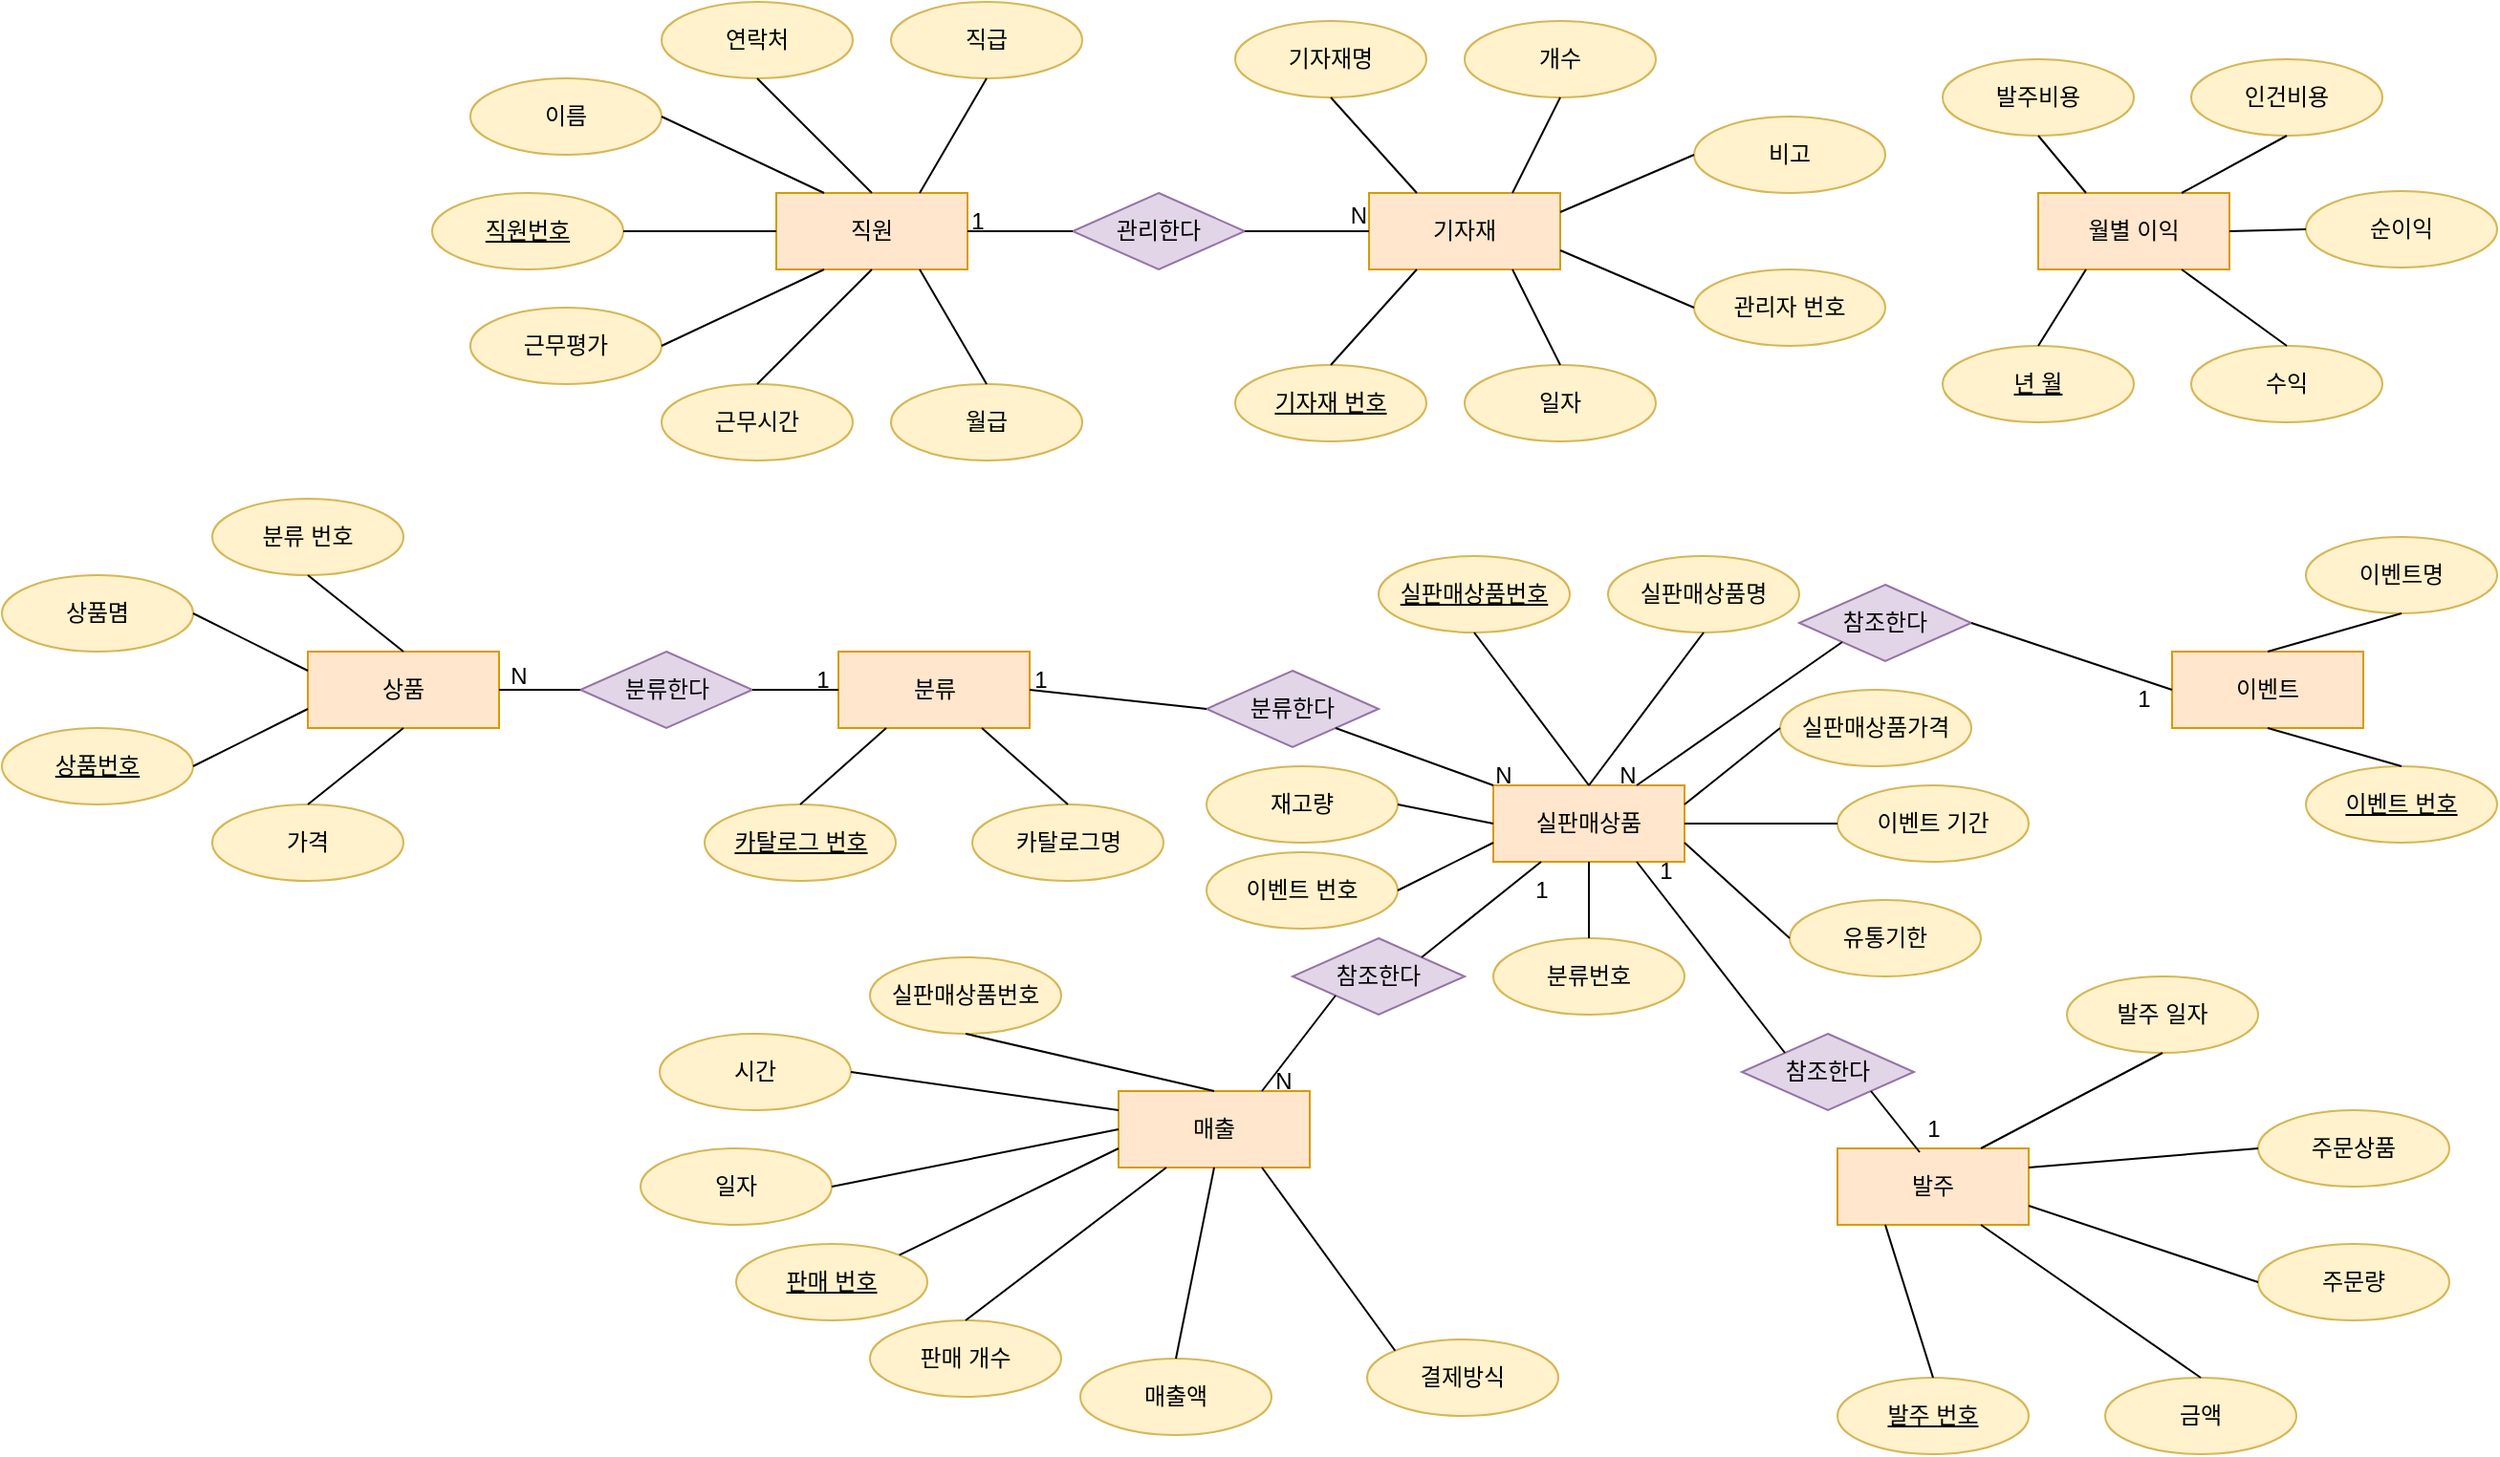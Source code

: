 <mxfile version="26.2.9">
  <diagram name="페이지-1" id="-Xy2BdAUqIZddtI0SzNl">
    <mxGraphModel dx="1428" dy="777" grid="1" gridSize="10" guides="1" tooltips="1" connect="1" arrows="1" fold="1" page="1" pageScale="1" pageWidth="827" pageHeight="1169" math="0" shadow="0">
      <root>
        <mxCell id="0" />
        <mxCell id="1" parent="0" />
        <mxCell id="2z-QHQyK7kjpqWGuO4v4-1" value="분류" style="whiteSpace=wrap;html=1;align=center;fillColor=#ffe6cc;strokeColor=#d79b00;" vertex="1" parent="1">
          <mxGeometry x="1037.5" y="630" width="100" height="40" as="geometry" />
        </mxCell>
        <mxCell id="2z-QHQyK7kjpqWGuO4v4-2" value="발주" style="whiteSpace=wrap;html=1;align=center;fillColor=#ffe6cc;strokeColor=#d79b00;" vertex="1" parent="1">
          <mxGeometry x="1560" y="890" width="100" height="40" as="geometry" />
        </mxCell>
        <mxCell id="2z-QHQyK7kjpqWGuO4v4-3" value="직원" style="whiteSpace=wrap;html=1;align=center;fillColor=#ffe6cc;strokeColor=#d79b00;" vertex="1" parent="1">
          <mxGeometry x="1005" y="390" width="100" height="40" as="geometry" />
        </mxCell>
        <mxCell id="2z-QHQyK7kjpqWGuO4v4-4" value="상품" style="whiteSpace=wrap;html=1;align=center;fillColor=#ffe6cc;strokeColor=#d79b00;" vertex="1" parent="1">
          <mxGeometry x="760" y="630" width="100" height="40" as="geometry" />
        </mxCell>
        <mxCell id="2z-QHQyK7kjpqWGuO4v4-5" value="월별 이익" style="whiteSpace=wrap;html=1;align=center;fillColor=#ffe6cc;strokeColor=#d79b00;" vertex="1" parent="1">
          <mxGeometry x="1665" y="390" width="100" height="40" as="geometry" />
        </mxCell>
        <mxCell id="2z-QHQyK7kjpqWGuO4v4-6" value="기자재" style="whiteSpace=wrap;html=1;align=center;fillColor=#ffe6cc;strokeColor=#d79b00;" vertex="1" parent="1">
          <mxGeometry x="1315" y="390" width="100" height="40" as="geometry" />
        </mxCell>
        <mxCell id="2z-QHQyK7kjpqWGuO4v4-7" value="이벤트" style="whiteSpace=wrap;html=1;align=center;fillColor=#ffe6cc;strokeColor=#d79b00;" vertex="1" parent="1">
          <mxGeometry x="1735" y="630" width="100" height="40" as="geometry" />
        </mxCell>
        <mxCell id="2z-QHQyK7kjpqWGuO4v4-8" style="edgeStyle=orthogonalEdgeStyle;rounded=0;orthogonalLoop=1;jettySize=auto;html=1;exitX=0.5;exitY=1;exitDx=0;exitDy=0;" edge="1" parent="1" source="2z-QHQyK7kjpqWGuO4v4-6" target="2z-QHQyK7kjpqWGuO4v4-6">
          <mxGeometry relative="1" as="geometry" />
        </mxCell>
        <mxCell id="2z-QHQyK7kjpqWGuO4v4-9" value="실판매상품" style="whiteSpace=wrap;html=1;align=center;fillColor=#ffe6cc;strokeColor=#d79b00;" vertex="1" parent="1">
          <mxGeometry x="1380" y="700" width="100" height="40" as="geometry" />
        </mxCell>
        <mxCell id="2z-QHQyK7kjpqWGuO4v4-10" value="매출" style="whiteSpace=wrap;html=1;align=center;fillColor=#ffe6cc;strokeColor=#d79b00;" vertex="1" parent="1">
          <mxGeometry x="1184" y="860" width="100" height="40" as="geometry" />
        </mxCell>
        <mxCell id="2z-QHQyK7kjpqWGuO4v4-11" value="직급" style="ellipse;whiteSpace=wrap;html=1;align=center;fillColor=#fff2cc;strokeColor=#d6b656;" vertex="1" parent="1">
          <mxGeometry x="1065" y="290" width="100" height="40" as="geometry" />
        </mxCell>
        <mxCell id="2z-QHQyK7kjpqWGuO4v4-12" value="근무평가" style="ellipse;whiteSpace=wrap;html=1;align=center;fillColor=#fff2cc;strokeColor=#d6b656;" vertex="1" parent="1">
          <mxGeometry x="845" y="450" width="100" height="40" as="geometry" />
        </mxCell>
        <mxCell id="2z-QHQyK7kjpqWGuO4v4-13" value="연락처" style="ellipse;whiteSpace=wrap;html=1;align=center;fillColor=#fff2cc;strokeColor=#d6b656;" vertex="1" parent="1">
          <mxGeometry x="945" y="290" width="100" height="40" as="geometry" />
        </mxCell>
        <mxCell id="2z-QHQyK7kjpqWGuO4v4-14" value="이름" style="ellipse;whiteSpace=wrap;html=1;align=center;fillColor=#fff2cc;strokeColor=#d6b656;" vertex="1" parent="1">
          <mxGeometry x="845" y="330" width="100" height="40" as="geometry" />
        </mxCell>
        <mxCell id="2z-QHQyK7kjpqWGuO4v4-15" value="월급" style="ellipse;whiteSpace=wrap;html=1;align=center;fillColor=#fff2cc;strokeColor=#d6b656;" vertex="1" parent="1">
          <mxGeometry x="1065" y="490" width="100" height="40" as="geometry" />
        </mxCell>
        <mxCell id="2z-QHQyK7kjpqWGuO4v4-16" value="근무시간" style="ellipse;whiteSpace=wrap;html=1;align=center;fillColor=#fff2cc;strokeColor=#d6b656;" vertex="1" parent="1">
          <mxGeometry x="945" y="490" width="100" height="40" as="geometry" />
        </mxCell>
        <mxCell id="2z-QHQyK7kjpqWGuO4v4-17" value="직원번호" style="ellipse;whiteSpace=wrap;html=1;align=center;fontStyle=4;fillColor=#fff2cc;strokeColor=#d6b656;" vertex="1" parent="1">
          <mxGeometry x="825" y="390" width="100" height="40" as="geometry" />
        </mxCell>
        <mxCell id="2z-QHQyK7kjpqWGuO4v4-18" value="" style="endArrow=none;html=1;rounded=0;exitX=0.5;exitY=1;exitDx=0;exitDy=0;entryX=0.5;entryY=0;entryDx=0;entryDy=0;" edge="1" parent="1" source="2z-QHQyK7kjpqWGuO4v4-13" target="2z-QHQyK7kjpqWGuO4v4-3">
          <mxGeometry relative="1" as="geometry">
            <mxPoint x="1405" y="540" as="sourcePoint" />
            <mxPoint x="1565" y="540" as="targetPoint" />
          </mxGeometry>
        </mxCell>
        <mxCell id="2z-QHQyK7kjpqWGuO4v4-19" value="" style="endArrow=none;html=1;rounded=0;exitX=0.5;exitY=1;exitDx=0;exitDy=0;entryX=0.75;entryY=0;entryDx=0;entryDy=0;" edge="1" parent="1" source="2z-QHQyK7kjpqWGuO4v4-11" target="2z-QHQyK7kjpqWGuO4v4-3">
          <mxGeometry relative="1" as="geometry">
            <mxPoint x="1005" y="340" as="sourcePoint" />
            <mxPoint x="1040" y="400" as="targetPoint" />
          </mxGeometry>
        </mxCell>
        <mxCell id="2z-QHQyK7kjpqWGuO4v4-20" value="" style="endArrow=none;html=1;rounded=0;exitX=1;exitY=0.5;exitDx=0;exitDy=0;entryX=0.25;entryY=0;entryDx=0;entryDy=0;" edge="1" parent="1" source="2z-QHQyK7kjpqWGuO4v4-14" target="2z-QHQyK7kjpqWGuO4v4-3">
          <mxGeometry relative="1" as="geometry">
            <mxPoint x="1015" y="350" as="sourcePoint" />
            <mxPoint x="1050" y="410" as="targetPoint" />
          </mxGeometry>
        </mxCell>
        <mxCell id="2z-QHQyK7kjpqWGuO4v4-21" value="" style="endArrow=none;html=1;rounded=0;exitX=1;exitY=0.5;exitDx=0;exitDy=0;entryX=0;entryY=0.5;entryDx=0;entryDy=0;" edge="1" parent="1" source="2z-QHQyK7kjpqWGuO4v4-17" target="2z-QHQyK7kjpqWGuO4v4-3">
          <mxGeometry relative="1" as="geometry">
            <mxPoint x="1025" y="360" as="sourcePoint" />
            <mxPoint x="1060" y="420" as="targetPoint" />
          </mxGeometry>
        </mxCell>
        <mxCell id="2z-QHQyK7kjpqWGuO4v4-22" value="" style="endArrow=none;html=1;rounded=0;exitX=1;exitY=0.5;exitDx=0;exitDy=0;entryX=0.25;entryY=1;entryDx=0;entryDy=0;" edge="1" parent="1" source="2z-QHQyK7kjpqWGuO4v4-12" target="2z-QHQyK7kjpqWGuO4v4-3">
          <mxGeometry relative="1" as="geometry">
            <mxPoint x="1035" y="370" as="sourcePoint" />
            <mxPoint x="1070" y="430" as="targetPoint" />
          </mxGeometry>
        </mxCell>
        <mxCell id="2z-QHQyK7kjpqWGuO4v4-23" value="" style="endArrow=none;html=1;rounded=0;exitX=0.5;exitY=1;exitDx=0;exitDy=0;entryX=0.5;entryY=0;entryDx=0;entryDy=0;" edge="1" parent="1" source="2z-QHQyK7kjpqWGuO4v4-3" target="2z-QHQyK7kjpqWGuO4v4-16">
          <mxGeometry relative="1" as="geometry">
            <mxPoint x="1045" y="380" as="sourcePoint" />
            <mxPoint x="1080" y="440" as="targetPoint" />
          </mxGeometry>
        </mxCell>
        <mxCell id="2z-QHQyK7kjpqWGuO4v4-24" value="" style="endArrow=none;html=1;rounded=0;exitX=0.5;exitY=0;exitDx=0;exitDy=0;entryX=0.75;entryY=1;entryDx=0;entryDy=0;" edge="1" parent="1" source="2z-QHQyK7kjpqWGuO4v4-15" target="2z-QHQyK7kjpqWGuO4v4-3">
          <mxGeometry relative="1" as="geometry">
            <mxPoint x="1055" y="390" as="sourcePoint" />
            <mxPoint x="1090" y="450" as="targetPoint" />
          </mxGeometry>
        </mxCell>
        <mxCell id="2z-QHQyK7kjpqWGuO4v4-25" value="비고" style="ellipse;whiteSpace=wrap;html=1;align=center;fillColor=#fff2cc;strokeColor=#d6b656;" vertex="1" parent="1">
          <mxGeometry x="1485" y="350" width="100" height="40" as="geometry" />
        </mxCell>
        <mxCell id="2z-QHQyK7kjpqWGuO4v4-26" value="개수" style="ellipse;whiteSpace=wrap;html=1;align=center;fillColor=#fff2cc;strokeColor=#d6b656;" vertex="1" parent="1">
          <mxGeometry x="1365" y="300" width="100" height="40" as="geometry" />
        </mxCell>
        <mxCell id="2z-QHQyK7kjpqWGuO4v4-27" value="기자재명" style="ellipse;whiteSpace=wrap;html=1;align=center;fillColor=#fff2cc;strokeColor=#d6b656;" vertex="1" parent="1">
          <mxGeometry x="1245" y="300" width="100" height="40" as="geometry" />
        </mxCell>
        <mxCell id="2z-QHQyK7kjpqWGuO4v4-28" value="일자" style="ellipse;whiteSpace=wrap;html=1;align=center;fillColor=#fff2cc;strokeColor=#d6b656;" vertex="1" parent="1">
          <mxGeometry x="1365" y="480" width="100" height="40" as="geometry" />
        </mxCell>
        <mxCell id="2z-QHQyK7kjpqWGuO4v4-29" value="관리자 번호" style="ellipse;whiteSpace=wrap;html=1;align=center;fillColor=#fff2cc;strokeColor=#d6b656;" vertex="1" parent="1">
          <mxGeometry x="1485" y="430" width="100" height="40" as="geometry" />
        </mxCell>
        <mxCell id="2z-QHQyK7kjpqWGuO4v4-30" value="기자재 번호" style="ellipse;whiteSpace=wrap;html=1;align=center;fontStyle=4;fillColor=#fff2cc;strokeColor=#d6b656;" vertex="1" parent="1">
          <mxGeometry x="1245" y="480" width="100" height="40" as="geometry" />
        </mxCell>
        <mxCell id="2z-QHQyK7kjpqWGuO4v4-31" value="" style="endArrow=none;html=1;rounded=0;exitX=0.25;exitY=0;exitDx=0;exitDy=0;entryX=0.5;entryY=1;entryDx=0;entryDy=0;" edge="1" parent="1" source="2z-QHQyK7kjpqWGuO4v4-6" target="2z-QHQyK7kjpqWGuO4v4-27">
          <mxGeometry relative="1" as="geometry">
            <mxPoint x="1125" y="340" as="sourcePoint" />
            <mxPoint x="1090" y="400" as="targetPoint" />
          </mxGeometry>
        </mxCell>
        <mxCell id="2z-QHQyK7kjpqWGuO4v4-32" value="" style="endArrow=none;html=1;rounded=0;exitX=0.75;exitY=0;exitDx=0;exitDy=0;entryX=0.5;entryY=1;entryDx=0;entryDy=0;" edge="1" parent="1" source="2z-QHQyK7kjpqWGuO4v4-6" target="2z-QHQyK7kjpqWGuO4v4-26">
          <mxGeometry relative="1" as="geometry">
            <mxPoint x="1135" y="350" as="sourcePoint" />
            <mxPoint x="1100" y="410" as="targetPoint" />
          </mxGeometry>
        </mxCell>
        <mxCell id="2z-QHQyK7kjpqWGuO4v4-33" value="" style="endArrow=none;html=1;rounded=0;exitX=1;exitY=0.25;exitDx=0;exitDy=0;entryX=0;entryY=0.5;entryDx=0;entryDy=0;" edge="1" parent="1" source="2z-QHQyK7kjpqWGuO4v4-6" target="2z-QHQyK7kjpqWGuO4v4-25">
          <mxGeometry relative="1" as="geometry">
            <mxPoint x="1145" y="360" as="sourcePoint" />
            <mxPoint x="1110" y="420" as="targetPoint" />
          </mxGeometry>
        </mxCell>
        <mxCell id="2z-QHQyK7kjpqWGuO4v4-34" value="" style="endArrow=none;html=1;rounded=0;exitX=1;exitY=0.75;exitDx=0;exitDy=0;entryX=0;entryY=0.5;entryDx=0;entryDy=0;" edge="1" parent="1" source="2z-QHQyK7kjpqWGuO4v4-6" target="2z-QHQyK7kjpqWGuO4v4-29">
          <mxGeometry relative="1" as="geometry">
            <mxPoint x="1155" y="370" as="sourcePoint" />
            <mxPoint x="1120" y="430" as="targetPoint" />
          </mxGeometry>
        </mxCell>
        <mxCell id="2z-QHQyK7kjpqWGuO4v4-35" value="" style="endArrow=none;html=1;rounded=0;exitX=0.25;exitY=1;exitDx=0;exitDy=0;entryX=0.5;entryY=0;entryDx=0;entryDy=0;" edge="1" parent="1" source="2z-QHQyK7kjpqWGuO4v4-6" target="2z-QHQyK7kjpqWGuO4v4-30">
          <mxGeometry relative="1" as="geometry">
            <mxPoint x="1165" y="380" as="sourcePoint" />
            <mxPoint x="1130" y="440" as="targetPoint" />
          </mxGeometry>
        </mxCell>
        <mxCell id="2z-QHQyK7kjpqWGuO4v4-36" value="" style="endArrow=none;html=1;rounded=0;exitX=0.5;exitY=0;exitDx=0;exitDy=0;entryX=0.75;entryY=1;entryDx=0;entryDy=0;" edge="1" parent="1" source="2z-QHQyK7kjpqWGuO4v4-28" target="2z-QHQyK7kjpqWGuO4v4-6">
          <mxGeometry relative="1" as="geometry">
            <mxPoint x="1175" y="390" as="sourcePoint" />
            <mxPoint x="1140" y="450" as="targetPoint" />
          </mxGeometry>
        </mxCell>
        <mxCell id="2z-QHQyK7kjpqWGuO4v4-37" value="년 월" style="ellipse;whiteSpace=wrap;html=1;align=center;fontStyle=4;fillColor=#fff2cc;strokeColor=#d6b656;" vertex="1" parent="1">
          <mxGeometry x="1615" y="470" width="100" height="40" as="geometry" />
        </mxCell>
        <mxCell id="2z-QHQyK7kjpqWGuO4v4-38" value="수익" style="ellipse;whiteSpace=wrap;html=1;align=center;fillColor=#fff2cc;strokeColor=#d6b656;" vertex="1" parent="1">
          <mxGeometry x="1745" y="470" width="100" height="40" as="geometry" />
        </mxCell>
        <mxCell id="2z-QHQyK7kjpqWGuO4v4-39" value="순이익" style="ellipse;whiteSpace=wrap;html=1;align=center;fillColor=#fff2cc;strokeColor=#d6b656;" vertex="1" parent="1">
          <mxGeometry x="1805" y="389" width="100" height="40" as="geometry" />
        </mxCell>
        <mxCell id="2z-QHQyK7kjpqWGuO4v4-40" value="인건비용" style="ellipse;whiteSpace=wrap;html=1;align=center;fillColor=#fff2cc;strokeColor=#d6b656;" vertex="1" parent="1">
          <mxGeometry x="1745" y="320" width="100" height="40" as="geometry" />
        </mxCell>
        <mxCell id="2z-QHQyK7kjpqWGuO4v4-41" value="발주비용" style="ellipse;whiteSpace=wrap;html=1;align=center;fillColor=#fff2cc;strokeColor=#d6b656;" vertex="1" parent="1">
          <mxGeometry x="1615" y="320" width="100" height="40" as="geometry" />
        </mxCell>
        <mxCell id="2z-QHQyK7kjpqWGuO4v4-42" value="" style="endArrow=none;html=1;rounded=0;exitX=0.75;exitY=0;exitDx=0;exitDy=0;entryX=0.5;entryY=1;entryDx=0;entryDy=0;" edge="1" parent="1" source="2z-QHQyK7kjpqWGuO4v4-5" target="2z-QHQyK7kjpqWGuO4v4-40">
          <mxGeometry relative="1" as="geometry">
            <mxPoint x="1425" y="410" as="sourcePoint" />
            <mxPoint x="1495" y="380" as="targetPoint" />
          </mxGeometry>
        </mxCell>
        <mxCell id="2z-QHQyK7kjpqWGuO4v4-43" value="" style="endArrow=none;html=1;rounded=0;exitX=0.25;exitY=0;exitDx=0;exitDy=0;entryX=0.5;entryY=1;entryDx=0;entryDy=0;" edge="1" parent="1" source="2z-QHQyK7kjpqWGuO4v4-5" target="2z-QHQyK7kjpqWGuO4v4-41">
          <mxGeometry relative="1" as="geometry">
            <mxPoint x="1435" y="420" as="sourcePoint" />
            <mxPoint x="1505" y="390" as="targetPoint" />
          </mxGeometry>
        </mxCell>
        <mxCell id="2z-QHQyK7kjpqWGuO4v4-44" value="" style="endArrow=none;html=1;rounded=0;exitX=0;exitY=0.5;exitDx=0;exitDy=0;entryX=1;entryY=0.5;entryDx=0;entryDy=0;" edge="1" parent="1" source="2z-QHQyK7kjpqWGuO4v4-39" target="2z-QHQyK7kjpqWGuO4v4-5">
          <mxGeometry relative="1" as="geometry">
            <mxPoint x="1445" y="430" as="sourcePoint" />
            <mxPoint x="1515" y="400" as="targetPoint" />
          </mxGeometry>
        </mxCell>
        <mxCell id="2z-QHQyK7kjpqWGuO4v4-45" value="" style="endArrow=none;html=1;rounded=0;exitX=0.5;exitY=0;exitDx=0;exitDy=0;entryX=0.75;entryY=1;entryDx=0;entryDy=0;" edge="1" parent="1" source="2z-QHQyK7kjpqWGuO4v4-38" target="2z-QHQyK7kjpqWGuO4v4-5">
          <mxGeometry relative="1" as="geometry">
            <mxPoint x="1455" y="440" as="sourcePoint" />
            <mxPoint x="1525" y="410" as="targetPoint" />
          </mxGeometry>
        </mxCell>
        <mxCell id="2z-QHQyK7kjpqWGuO4v4-46" value="" style="endArrow=none;html=1;rounded=0;exitX=0.5;exitY=0;exitDx=0;exitDy=0;entryX=0.25;entryY=1;entryDx=0;entryDy=0;" edge="1" parent="1" source="2z-QHQyK7kjpqWGuO4v4-37" target="2z-QHQyK7kjpqWGuO4v4-5">
          <mxGeometry relative="1" as="geometry">
            <mxPoint x="1465" y="450" as="sourcePoint" />
            <mxPoint x="1535" y="420" as="targetPoint" />
          </mxGeometry>
        </mxCell>
        <mxCell id="2z-QHQyK7kjpqWGuO4v4-47" value="이벤트 번호" style="ellipse;whiteSpace=wrap;html=1;align=center;fontStyle=4;fillColor=#fff2cc;strokeColor=#d6b656;" vertex="1" parent="1">
          <mxGeometry x="1805" y="690" width="100" height="40" as="geometry" />
        </mxCell>
        <mxCell id="2z-QHQyK7kjpqWGuO4v4-48" value="발주 번호" style="ellipse;whiteSpace=wrap;html=1;align=center;fontStyle=4;fillColor=#fff2cc;strokeColor=#d6b656;" vertex="1" parent="1">
          <mxGeometry x="1560" y="1010" width="100" height="40" as="geometry" />
        </mxCell>
        <mxCell id="2z-QHQyK7kjpqWGuO4v4-49" value="실판매상품번호" style="ellipse;whiteSpace=wrap;html=1;align=center;fontStyle=4;fillColor=#fff2cc;strokeColor=#d6b656;" vertex="1" parent="1">
          <mxGeometry x="1320" y="580" width="100" height="40" as="geometry" />
        </mxCell>
        <mxCell id="2z-QHQyK7kjpqWGuO4v4-50" value="판매 번호" style="ellipse;whiteSpace=wrap;html=1;align=center;fontStyle=4;fillColor=#fff2cc;strokeColor=#d6b656;" vertex="1" parent="1">
          <mxGeometry x="984" y="940" width="100" height="40" as="geometry" />
        </mxCell>
        <mxCell id="2z-QHQyK7kjpqWGuO4v4-51" value="카탈로그 번호" style="ellipse;whiteSpace=wrap;html=1;align=center;fontStyle=4;fillColor=#fff2cc;strokeColor=#d6b656;" vertex="1" parent="1">
          <mxGeometry x="967.5" y="710" width="100" height="40" as="geometry" />
        </mxCell>
        <mxCell id="2z-QHQyK7kjpqWGuO4v4-52" value="상품번호" style="ellipse;whiteSpace=wrap;html=1;align=center;fontStyle=4;fillColor=#fff2cc;strokeColor=#d6b656;" vertex="1" parent="1">
          <mxGeometry x="600" y="670" width="100" height="40" as="geometry" />
        </mxCell>
        <mxCell id="2z-QHQyK7kjpqWGuO4v4-53" value="분류 번호" style="ellipse;whiteSpace=wrap;html=1;align=center;fillColor=#fff2cc;strokeColor=#d6b656;" vertex="1" parent="1">
          <mxGeometry x="710" y="550" width="100" height="40" as="geometry" />
        </mxCell>
        <mxCell id="2z-QHQyK7kjpqWGuO4v4-54" value="상품몀" style="ellipse;whiteSpace=wrap;html=1;align=center;fillColor=#fff2cc;strokeColor=#d6b656;" vertex="1" parent="1">
          <mxGeometry x="600" y="590" width="100" height="40" as="geometry" />
        </mxCell>
        <mxCell id="2z-QHQyK7kjpqWGuO4v4-55" value="가격" style="ellipse;whiteSpace=wrap;html=1;align=center;fillColor=#fff2cc;strokeColor=#d6b656;" vertex="1" parent="1">
          <mxGeometry x="710" y="710" width="100" height="40" as="geometry" />
        </mxCell>
        <mxCell id="2z-QHQyK7kjpqWGuO4v4-56" value="" style="endArrow=none;html=1;rounded=0;exitX=0.5;exitY=1;exitDx=0;exitDy=0;entryX=0.5;entryY=0;entryDx=0;entryDy=0;" edge="1" parent="1" source="2z-QHQyK7kjpqWGuO4v4-53" target="2z-QHQyK7kjpqWGuO4v4-4">
          <mxGeometry relative="1" as="geometry">
            <mxPoint x="910" y="450" as="sourcePoint" />
            <mxPoint x="850" y="510" as="targetPoint" />
          </mxGeometry>
        </mxCell>
        <mxCell id="2z-QHQyK7kjpqWGuO4v4-57" value="" style="endArrow=none;html=1;rounded=0;entryX=0;entryY=0.25;entryDx=0;entryDy=0;exitX=1;exitY=0.5;exitDx=0;exitDy=0;" edge="1" parent="1" source="2z-QHQyK7kjpqWGuO4v4-54" target="2z-QHQyK7kjpqWGuO4v4-4">
          <mxGeometry relative="1" as="geometry">
            <mxPoint x="665" y="624" as="sourcePoint" />
            <mxPoint x="780" y="640" as="targetPoint" />
          </mxGeometry>
        </mxCell>
        <mxCell id="2z-QHQyK7kjpqWGuO4v4-58" value="" style="endArrow=none;html=1;rounded=0;exitX=1;exitY=0.5;exitDx=0;exitDy=0;entryX=0;entryY=0.75;entryDx=0;entryDy=0;" edge="1" parent="1" source="2z-QHQyK7kjpqWGuO4v4-52" target="2z-QHQyK7kjpqWGuO4v4-4">
          <mxGeometry relative="1" as="geometry">
            <mxPoint x="790" y="610" as="sourcePoint" />
            <mxPoint x="790" y="650" as="targetPoint" />
          </mxGeometry>
        </mxCell>
        <mxCell id="2z-QHQyK7kjpqWGuO4v4-59" value="" style="endArrow=none;html=1;rounded=0;exitX=0.5;exitY=0;exitDx=0;exitDy=0;entryX=0.5;entryY=1;entryDx=0;entryDy=0;" edge="1" parent="1" source="2z-QHQyK7kjpqWGuO4v4-55" target="2z-QHQyK7kjpqWGuO4v4-4">
          <mxGeometry relative="1" as="geometry">
            <mxPoint x="800" y="620" as="sourcePoint" />
            <mxPoint x="800" y="660" as="targetPoint" />
          </mxGeometry>
        </mxCell>
        <mxCell id="2z-QHQyK7kjpqWGuO4v4-60" value="카탈로그명" style="ellipse;whiteSpace=wrap;html=1;align=center;fillColor=#fff2cc;strokeColor=#d6b656;" vertex="1" parent="1">
          <mxGeometry x="1107.5" y="710" width="100" height="40" as="geometry" />
        </mxCell>
        <mxCell id="2z-QHQyK7kjpqWGuO4v4-61" value="재고량" style="ellipse;whiteSpace=wrap;html=1;align=center;fillColor=#fff2cc;strokeColor=#d6b656;" vertex="1" parent="1">
          <mxGeometry x="1230" y="690" width="100" height="40" as="geometry" />
        </mxCell>
        <mxCell id="2z-QHQyK7kjpqWGuO4v4-62" value="실판매상품가격" style="ellipse;whiteSpace=wrap;html=1;align=center;fillColor=#fff2cc;strokeColor=#d6b656;" vertex="1" parent="1">
          <mxGeometry x="1530" y="650" width="100" height="40" as="geometry" />
        </mxCell>
        <mxCell id="2z-QHQyK7kjpqWGuO4v4-63" value="분류번호" style="ellipse;whiteSpace=wrap;html=1;align=center;fillColor=#fff2cc;strokeColor=#d6b656;" vertex="1" parent="1">
          <mxGeometry x="1380" y="780" width="100" height="40" as="geometry" />
        </mxCell>
        <mxCell id="2z-QHQyK7kjpqWGuO4v4-64" value="실판매상품명" style="ellipse;whiteSpace=wrap;html=1;align=center;fillColor=#fff2cc;strokeColor=#d6b656;" vertex="1" parent="1">
          <mxGeometry x="1440" y="580" width="100" height="40" as="geometry" />
        </mxCell>
        <mxCell id="2z-QHQyK7kjpqWGuO4v4-65" value="이벤트명" style="ellipse;whiteSpace=wrap;html=1;align=center;fillColor=#fff2cc;strokeColor=#d6b656;" vertex="1" parent="1">
          <mxGeometry x="1805" y="570" width="100" height="40" as="geometry" />
        </mxCell>
        <mxCell id="2z-QHQyK7kjpqWGuO4v4-66" value="이벤트 기간" style="ellipse;whiteSpace=wrap;html=1;align=center;fillColor=#fff2cc;strokeColor=#d6b656;" vertex="1" parent="1">
          <mxGeometry x="1560" y="700" width="100" height="40" as="geometry" />
        </mxCell>
        <mxCell id="2z-QHQyK7kjpqWGuO4v4-67" value="유통기한" style="ellipse;whiteSpace=wrap;html=1;align=center;fillColor=#fff2cc;strokeColor=#d6b656;" vertex="1" parent="1">
          <mxGeometry x="1535" y="760" width="100" height="40" as="geometry" />
        </mxCell>
        <mxCell id="2z-QHQyK7kjpqWGuO4v4-68" value="" style="endArrow=none;html=1;rounded=0;entryX=0;entryY=0.5;entryDx=0;entryDy=0;exitX=1;exitY=0.5;exitDx=0;exitDy=0;" edge="1" parent="1" source="2z-QHQyK7kjpqWGuO4v4-61" target="2z-QHQyK7kjpqWGuO4v4-9">
          <mxGeometry width="50" height="50" relative="1" as="geometry">
            <mxPoint x="1290" y="615" as="sourcePoint" />
            <mxPoint x="1450" y="720" as="targetPoint" />
          </mxGeometry>
        </mxCell>
        <mxCell id="2z-QHQyK7kjpqWGuO4v4-69" value="" style="endArrow=none;html=1;rounded=0;entryX=0.5;entryY=0;entryDx=0;entryDy=0;exitX=0.5;exitY=1;exitDx=0;exitDy=0;" edge="1" parent="1" source="2z-QHQyK7kjpqWGuO4v4-49" target="2z-QHQyK7kjpqWGuO4v4-9">
          <mxGeometry width="50" height="50" relative="1" as="geometry">
            <mxPoint x="1300" y="625" as="sourcePoint" />
            <mxPoint x="1460" y="730" as="targetPoint" />
          </mxGeometry>
        </mxCell>
        <mxCell id="2z-QHQyK7kjpqWGuO4v4-70" value="" style="endArrow=none;html=1;rounded=0;entryX=0.5;entryY=0;entryDx=0;entryDy=0;exitX=0.5;exitY=1;exitDx=0;exitDy=0;" edge="1" parent="1" source="2z-QHQyK7kjpqWGuO4v4-64" target="2z-QHQyK7kjpqWGuO4v4-9">
          <mxGeometry width="50" height="50" relative="1" as="geometry">
            <mxPoint x="1310" y="635" as="sourcePoint" />
            <mxPoint x="1470" y="740" as="targetPoint" />
          </mxGeometry>
        </mxCell>
        <mxCell id="2z-QHQyK7kjpqWGuO4v4-71" value="" style="endArrow=none;html=1;rounded=0;entryX=1;entryY=0.25;entryDx=0;entryDy=0;exitX=0;exitY=0.5;exitDx=0;exitDy=0;" edge="1" parent="1" source="2z-QHQyK7kjpqWGuO4v4-62" target="2z-QHQyK7kjpqWGuO4v4-9">
          <mxGeometry width="50" height="50" relative="1" as="geometry">
            <mxPoint x="1500" y="630" as="sourcePoint" />
            <mxPoint x="1440" y="710" as="targetPoint" />
          </mxGeometry>
        </mxCell>
        <mxCell id="2z-QHQyK7kjpqWGuO4v4-72" value="" style="endArrow=none;html=1;rounded=0;entryX=1;entryY=0.75;entryDx=0;entryDy=0;exitX=0;exitY=0.5;exitDx=0;exitDy=0;" edge="1" parent="1" source="2z-QHQyK7kjpqWGuO4v4-67" target="2z-QHQyK7kjpqWGuO4v4-9">
          <mxGeometry width="50" height="50" relative="1" as="geometry">
            <mxPoint x="1520" y="650" as="sourcePoint" />
            <mxPoint x="1460" y="730" as="targetPoint" />
          </mxGeometry>
        </mxCell>
        <mxCell id="2z-QHQyK7kjpqWGuO4v4-73" value="" style="endArrow=none;html=1;rounded=0;entryX=1;entryY=0.5;entryDx=0;entryDy=0;exitX=0;exitY=0.5;exitDx=0;exitDy=0;" edge="1" parent="1" source="2z-QHQyK7kjpqWGuO4v4-66" target="2z-QHQyK7kjpqWGuO4v4-9">
          <mxGeometry width="50" height="50" relative="1" as="geometry">
            <mxPoint x="1530" y="660" as="sourcePoint" />
            <mxPoint x="1470" y="740" as="targetPoint" />
          </mxGeometry>
        </mxCell>
        <mxCell id="2z-QHQyK7kjpqWGuO4v4-74" value="" style="endArrow=none;html=1;rounded=0;entryX=0.5;entryY=1;entryDx=0;entryDy=0;exitX=0.5;exitY=0;exitDx=0;exitDy=0;" edge="1" parent="1" source="2z-QHQyK7kjpqWGuO4v4-63" target="2z-QHQyK7kjpqWGuO4v4-9">
          <mxGeometry width="50" height="50" relative="1" as="geometry">
            <mxPoint x="1540" y="670" as="sourcePoint" />
            <mxPoint x="1480" y="750" as="targetPoint" />
          </mxGeometry>
        </mxCell>
        <mxCell id="2z-QHQyK7kjpqWGuO4v4-75" value="" style="endArrow=none;html=1;rounded=0;exitX=0.5;exitY=0;exitDx=0;exitDy=0;entryX=0.25;entryY=1;entryDx=0;entryDy=0;" edge="1" parent="1" source="2z-QHQyK7kjpqWGuO4v4-51" target="2z-QHQyK7kjpqWGuO4v4-1">
          <mxGeometry relative="1" as="geometry">
            <mxPoint x="757.5" y="720" as="sourcePoint" />
            <mxPoint x="777.5" y="680" as="targetPoint" />
          </mxGeometry>
        </mxCell>
        <mxCell id="2z-QHQyK7kjpqWGuO4v4-76" value="" style="endArrow=none;html=1;rounded=0;exitX=0.75;exitY=1;exitDx=0;exitDy=0;entryX=0.5;entryY=0;entryDx=0;entryDy=0;" edge="1" parent="1" source="2z-QHQyK7kjpqWGuO4v4-1" target="2z-QHQyK7kjpqWGuO4v4-60">
          <mxGeometry relative="1" as="geometry">
            <mxPoint x="767.5" y="730" as="sourcePoint" />
            <mxPoint x="787.5" y="690" as="targetPoint" />
          </mxGeometry>
        </mxCell>
        <mxCell id="2z-QHQyK7kjpqWGuO4v4-77" value="" style="endArrow=none;html=1;rounded=0;entryX=0.5;entryY=0;entryDx=0;entryDy=0;exitX=0.5;exitY=1;exitDx=0;exitDy=0;" edge="1" parent="1" source="2z-QHQyK7kjpqWGuO4v4-7" target="2z-QHQyK7kjpqWGuO4v4-47">
          <mxGeometry width="50" height="50" relative="1" as="geometry">
            <mxPoint x="1665" y="760" as="sourcePoint" />
            <mxPoint x="1575" y="810" as="targetPoint" />
          </mxGeometry>
        </mxCell>
        <mxCell id="2z-QHQyK7kjpqWGuO4v4-78" value="" style="endArrow=none;html=1;rounded=0;entryX=0.5;entryY=1;entryDx=0;entryDy=0;exitX=0.5;exitY=0;exitDx=0;exitDy=0;" edge="1" parent="1" source="2z-QHQyK7kjpqWGuO4v4-7" target="2z-QHQyK7kjpqWGuO4v4-65">
          <mxGeometry width="50" height="50" relative="1" as="geometry">
            <mxPoint x="1912" y="700" as="sourcePoint" />
            <mxPoint x="1985" y="730" as="targetPoint" />
          </mxGeometry>
        </mxCell>
        <mxCell id="2z-QHQyK7kjpqWGuO4v4-79" value="주문상품" style="ellipse;whiteSpace=wrap;html=1;align=center;fillColor=#fff2cc;strokeColor=#d6b656;" vertex="1" parent="1">
          <mxGeometry x="1780" y="870" width="100" height="40" as="geometry" />
        </mxCell>
        <mxCell id="2z-QHQyK7kjpqWGuO4v4-80" value="주문량" style="ellipse;whiteSpace=wrap;html=1;align=center;fillColor=#fff2cc;strokeColor=#d6b656;" vertex="1" parent="1">
          <mxGeometry x="1780" y="940" width="100" height="40" as="geometry" />
        </mxCell>
        <mxCell id="2z-QHQyK7kjpqWGuO4v4-81" value="금액" style="ellipse;whiteSpace=wrap;html=1;align=center;fillColor=#fff2cc;strokeColor=#d6b656;" vertex="1" parent="1">
          <mxGeometry x="1700" y="1010" width="100" height="40" as="geometry" />
        </mxCell>
        <mxCell id="2z-QHQyK7kjpqWGuO4v4-82" value="발주 일자" style="ellipse;whiteSpace=wrap;html=1;align=center;fillColor=#fff2cc;strokeColor=#d6b656;" vertex="1" parent="1">
          <mxGeometry x="1680" y="800" width="100" height="40" as="geometry" />
        </mxCell>
        <mxCell id="2z-QHQyK7kjpqWGuO4v4-83" value="" style="endArrow=none;html=1;rounded=0;entryX=0.75;entryY=0;entryDx=0;entryDy=0;exitX=0.5;exitY=1;exitDx=0;exitDy=0;" edge="1" parent="1" source="2z-QHQyK7kjpqWGuO4v4-82" target="2z-QHQyK7kjpqWGuO4v4-2">
          <mxGeometry width="50" height="50" relative="1" as="geometry">
            <mxPoint x="1540" y="780" as="sourcePoint" />
            <mxPoint x="1450" y="720" as="targetPoint" />
          </mxGeometry>
        </mxCell>
        <mxCell id="2z-QHQyK7kjpqWGuO4v4-84" value="" style="endArrow=none;html=1;rounded=0;entryX=1;entryY=0.25;entryDx=0;entryDy=0;exitX=0;exitY=0.5;exitDx=0;exitDy=0;" edge="1" parent="1" source="2z-QHQyK7kjpqWGuO4v4-79" target="2z-QHQyK7kjpqWGuO4v4-2">
          <mxGeometry width="50" height="50" relative="1" as="geometry">
            <mxPoint x="1740" y="940" as="sourcePoint" />
            <mxPoint x="1705" y="980" as="targetPoint" />
          </mxGeometry>
        </mxCell>
        <mxCell id="2z-QHQyK7kjpqWGuO4v4-85" value="" style="endArrow=none;html=1;rounded=0;entryX=0.5;entryY=0;entryDx=0;entryDy=0;exitX=0.75;exitY=1;exitDx=0;exitDy=0;" edge="1" parent="1" source="2z-QHQyK7kjpqWGuO4v4-2" target="2z-QHQyK7kjpqWGuO4v4-81">
          <mxGeometry width="50" height="50" relative="1" as="geometry">
            <mxPoint x="1750" y="950" as="sourcePoint" />
            <mxPoint x="1715" y="990" as="targetPoint" />
          </mxGeometry>
        </mxCell>
        <mxCell id="2z-QHQyK7kjpqWGuO4v4-86" value="" style="endArrow=none;html=1;rounded=0;entryX=0.5;entryY=0;entryDx=0;entryDy=0;exitX=0.25;exitY=1;exitDx=0;exitDy=0;" edge="1" parent="1" source="2z-QHQyK7kjpqWGuO4v4-2" target="2z-QHQyK7kjpqWGuO4v4-48">
          <mxGeometry width="50" height="50" relative="1" as="geometry">
            <mxPoint x="1760" y="960" as="sourcePoint" />
            <mxPoint x="1725" y="1000" as="targetPoint" />
          </mxGeometry>
        </mxCell>
        <mxCell id="2z-QHQyK7kjpqWGuO4v4-87" value="" style="endArrow=none;html=1;rounded=0;entryX=1;entryY=0.75;entryDx=0;entryDy=0;exitX=0;exitY=0.5;exitDx=0;exitDy=0;" edge="1" parent="1" source="2z-QHQyK7kjpqWGuO4v4-80" target="2z-QHQyK7kjpqWGuO4v4-2">
          <mxGeometry width="50" height="50" relative="1" as="geometry">
            <mxPoint x="1770" y="970" as="sourcePoint" />
            <mxPoint x="1735" y="1010" as="targetPoint" />
          </mxGeometry>
        </mxCell>
        <mxCell id="2z-QHQyK7kjpqWGuO4v4-88" value="일자" style="ellipse;whiteSpace=wrap;html=1;align=center;fillColor=#fff2cc;strokeColor=#d6b656;" vertex="1" parent="1">
          <mxGeometry x="934" y="890" width="100" height="40" as="geometry" />
        </mxCell>
        <mxCell id="2z-QHQyK7kjpqWGuO4v4-89" value="시간" style="ellipse;whiteSpace=wrap;html=1;align=center;fillColor=#fff2cc;strokeColor=#d6b656;" vertex="1" parent="1">
          <mxGeometry x="944" y="830" width="100" height="40" as="geometry" />
        </mxCell>
        <mxCell id="2z-QHQyK7kjpqWGuO4v4-90" value="판매 개수" style="ellipse;whiteSpace=wrap;html=1;align=center;fillColor=#fff2cc;strokeColor=#d6b656;" vertex="1" parent="1">
          <mxGeometry x="1054" y="980" width="100" height="40" as="geometry" />
        </mxCell>
        <mxCell id="2z-QHQyK7kjpqWGuO4v4-91" value="결제방식" style="ellipse;whiteSpace=wrap;html=1;align=center;fillColor=#fff2cc;strokeColor=#d6b656;" vertex="1" parent="1">
          <mxGeometry x="1314" y="990" width="100" height="40" as="geometry" />
        </mxCell>
        <mxCell id="2z-QHQyK7kjpqWGuO4v4-92" value="실판매상품번호" style="ellipse;whiteSpace=wrap;html=1;align=center;fillColor=#fff2cc;strokeColor=#d6b656;" vertex="1" parent="1">
          <mxGeometry x="1054" y="790" width="100" height="40" as="geometry" />
        </mxCell>
        <mxCell id="2z-QHQyK7kjpqWGuO4v4-93" value="매출액" style="ellipse;whiteSpace=wrap;html=1;align=center;fillColor=#fff2cc;strokeColor=#d6b656;" vertex="1" parent="1">
          <mxGeometry x="1164" y="1000" width="100" height="40" as="geometry" />
        </mxCell>
        <mxCell id="2z-QHQyK7kjpqWGuO4v4-94" value="" style="endArrow=none;html=1;rounded=0;exitX=0.5;exitY=1;exitDx=0;exitDy=0;entryX=0.5;entryY=0;entryDx=0;entryDy=0;" edge="1" parent="1" source="2z-QHQyK7kjpqWGuO4v4-92" target="2z-QHQyK7kjpqWGuO4v4-10">
          <mxGeometry relative="1" as="geometry">
            <mxPoint x="1129" y="610" as="sourcePoint" />
            <mxPoint x="1184" y="650" as="targetPoint" />
          </mxGeometry>
        </mxCell>
        <mxCell id="2z-QHQyK7kjpqWGuO4v4-95" value="" style="endArrow=none;html=1;rounded=0;exitX=1;exitY=0.5;exitDx=0;exitDy=0;entryX=0;entryY=0.25;entryDx=0;entryDy=0;" edge="1" parent="1" source="2z-QHQyK7kjpqWGuO4v4-89" target="2z-QHQyK7kjpqWGuO4v4-10">
          <mxGeometry relative="1" as="geometry">
            <mxPoint x="1124" y="900" as="sourcePoint" />
            <mxPoint x="1134" y="950" as="targetPoint" />
          </mxGeometry>
        </mxCell>
        <mxCell id="2z-QHQyK7kjpqWGuO4v4-96" value="" style="endArrow=none;html=1;rounded=0;exitX=1;exitY=0.5;exitDx=0;exitDy=0;entryX=0;entryY=0.5;entryDx=0;entryDy=0;" edge="1" parent="1" source="2z-QHQyK7kjpqWGuO4v4-88" target="2z-QHQyK7kjpqWGuO4v4-10">
          <mxGeometry relative="1" as="geometry">
            <mxPoint x="1039" y="924" as="sourcePoint" />
            <mxPoint x="1109" y="950" as="targetPoint" />
            <Array as="points" />
          </mxGeometry>
        </mxCell>
        <mxCell id="2z-QHQyK7kjpqWGuO4v4-97" value="" style="endArrow=none;html=1;rounded=0;exitX=1;exitY=0;exitDx=0;exitDy=0;entryX=0;entryY=0.75;entryDx=0;entryDy=0;" edge="1" parent="1" source="2z-QHQyK7kjpqWGuO4v4-50" target="2z-QHQyK7kjpqWGuO4v4-10">
          <mxGeometry relative="1" as="geometry">
            <mxPoint x="1014" y="970" as="sourcePoint" />
            <mxPoint x="1084" y="970" as="targetPoint" />
          </mxGeometry>
        </mxCell>
        <mxCell id="2z-QHQyK7kjpqWGuO4v4-98" value="" style="endArrow=none;html=1;rounded=0;exitX=0.5;exitY=0;exitDx=0;exitDy=0;entryX=0.25;entryY=1;entryDx=0;entryDy=0;" edge="1" parent="1" source="2z-QHQyK7kjpqWGuO4v4-90" target="2z-QHQyK7kjpqWGuO4v4-10">
          <mxGeometry relative="1" as="geometry">
            <mxPoint x="1019" y="1026" as="sourcePoint" />
            <mxPoint x="1084" y="980" as="targetPoint" />
          </mxGeometry>
        </mxCell>
        <mxCell id="2z-QHQyK7kjpqWGuO4v4-99" value="" style="endArrow=none;html=1;rounded=0;exitX=0.5;exitY=0;exitDx=0;exitDy=0;entryX=0.5;entryY=1;entryDx=0;entryDy=0;" edge="1" parent="1" source="2z-QHQyK7kjpqWGuO4v4-93" target="2z-QHQyK7kjpqWGuO4v4-10">
          <mxGeometry relative="1" as="geometry">
            <mxPoint x="1104" y="1030" as="sourcePoint" />
            <mxPoint x="1109" y="990" as="targetPoint" />
          </mxGeometry>
        </mxCell>
        <mxCell id="2z-QHQyK7kjpqWGuO4v4-100" value="" style="endArrow=none;html=1;rounded=0;exitX=0;exitY=0;exitDx=0;exitDy=0;entryX=0.75;entryY=1;entryDx=0;entryDy=0;" edge="1" parent="1" source="2z-QHQyK7kjpqWGuO4v4-91" target="2z-QHQyK7kjpqWGuO4v4-10">
          <mxGeometry relative="1" as="geometry">
            <mxPoint x="1199" y="1026" as="sourcePoint" />
            <mxPoint x="1159" y="990" as="targetPoint" />
          </mxGeometry>
        </mxCell>
        <mxCell id="2z-QHQyK7kjpqWGuO4v4-101" value="참조한다" style="shape=rhombus;perimeter=rhombusPerimeter;whiteSpace=wrap;html=1;align=center;fillColor=#e1d5e7;strokeColor=#9673a6;" vertex="1" parent="1">
          <mxGeometry x="1510" y="830" width="90" height="40" as="geometry" />
        </mxCell>
        <mxCell id="2z-QHQyK7kjpqWGuO4v4-102" value="참조한다" style="shape=rhombus;perimeter=rhombusPerimeter;whiteSpace=wrap;html=1;align=center;fillColor=#e1d5e7;strokeColor=#9673a6;" vertex="1" parent="1">
          <mxGeometry x="1540" y="595" width="90" height="40" as="geometry" />
        </mxCell>
        <mxCell id="2z-QHQyK7kjpqWGuO4v4-103" value="참조한다" style="shape=rhombus;perimeter=rhombusPerimeter;whiteSpace=wrap;html=1;align=center;fillColor=#e1d5e7;strokeColor=#9673a6;" vertex="1" parent="1">
          <mxGeometry x="1275" y="780" width="90" height="40" as="geometry" />
        </mxCell>
        <mxCell id="2z-QHQyK7kjpqWGuO4v4-104" value="분류한다" style="shape=rhombus;perimeter=rhombusPerimeter;whiteSpace=wrap;html=1;align=center;fillColor=#e1d5e7;strokeColor=#9673a6;" vertex="1" parent="1">
          <mxGeometry x="1230" y="640" width="90" height="40" as="geometry" />
        </mxCell>
        <mxCell id="2z-QHQyK7kjpqWGuO4v4-105" value="분류한다" style="shape=rhombus;perimeter=rhombusPerimeter;whiteSpace=wrap;html=1;align=center;fillColor=#e1d5e7;strokeColor=#9673a6;" vertex="1" parent="1">
          <mxGeometry x="902.5" y="630" width="90" height="40" as="geometry" />
        </mxCell>
        <mxCell id="2z-QHQyK7kjpqWGuO4v4-106" value="관리한다" style="shape=rhombus;perimeter=rhombusPerimeter;whiteSpace=wrap;html=1;align=center;fillColor=#e1d5e7;strokeColor=#9673a6;" vertex="1" parent="1">
          <mxGeometry x="1160" y="390" width="90" height="40" as="geometry" />
        </mxCell>
        <mxCell id="2z-QHQyK7kjpqWGuO4v4-107" value="" style="endArrow=none;html=1;rounded=0;exitX=1;exitY=0.5;exitDx=0;exitDy=0;entryX=0;entryY=0.5;entryDx=0;entryDy=0;" edge="1" parent="1" source="2z-QHQyK7kjpqWGuO4v4-106" target="2z-QHQyK7kjpqWGuO4v4-6">
          <mxGeometry relative="1" as="geometry">
            <mxPoint x="1355" y="700" as="sourcePoint" />
            <mxPoint x="1515" y="700" as="targetPoint" />
          </mxGeometry>
        </mxCell>
        <mxCell id="2z-QHQyK7kjpqWGuO4v4-108" value="N" style="resizable=0;html=1;whiteSpace=wrap;align=right;verticalAlign=bottom;" connectable="0" vertex="1" parent="2z-QHQyK7kjpqWGuO4v4-107">
          <mxGeometry x="1" relative="1" as="geometry" />
        </mxCell>
        <mxCell id="2z-QHQyK7kjpqWGuO4v4-109" value="" style="endArrow=none;html=1;rounded=0;exitX=1;exitY=0.5;exitDx=0;exitDy=0;entryX=0;entryY=0.5;entryDx=0;entryDy=0;" edge="1" parent="1" source="2z-QHQyK7kjpqWGuO4v4-3" target="2z-QHQyK7kjpqWGuO4v4-106">
          <mxGeometry relative="1" as="geometry">
            <mxPoint x="1355" y="700" as="sourcePoint" />
            <mxPoint x="1515" y="700" as="targetPoint" />
          </mxGeometry>
        </mxCell>
        <mxCell id="2z-QHQyK7kjpqWGuO4v4-110" value="1" style="text;html=1;align=center;verticalAlign=middle;resizable=0;points=[];autosize=1;strokeColor=none;fillColor=none;" vertex="1" parent="1">
          <mxGeometry x="1095" y="390" width="30" height="30" as="geometry" />
        </mxCell>
        <mxCell id="2z-QHQyK7kjpqWGuO4v4-111" value="1" style="text;html=1;align=center;verticalAlign=middle;resizable=0;points=[];autosize=1;strokeColor=none;fillColor=none;" vertex="1" parent="1">
          <mxGeometry x="1014" y="630" width="30" height="30" as="geometry" />
        </mxCell>
        <mxCell id="2z-QHQyK7kjpqWGuO4v4-112" value="1" style="text;html=1;align=center;verticalAlign=middle;resizable=0;points=[];autosize=1;strokeColor=none;fillColor=none;" vertex="1" parent="1">
          <mxGeometry x="1127.5" y="630" width="30" height="30" as="geometry" />
        </mxCell>
        <mxCell id="2z-QHQyK7kjpqWGuO4v4-113" value="N" style="text;html=1;align=center;verticalAlign=middle;resizable=0;points=[];autosize=1;strokeColor=none;fillColor=none;" vertex="1" parent="1">
          <mxGeometry x="1370" y="680" width="30" height="30" as="geometry" />
        </mxCell>
        <mxCell id="2z-QHQyK7kjpqWGuO4v4-114" value="" style="endArrow=none;html=1;rounded=0;entryX=0.25;entryY=1;entryDx=0;entryDy=0;exitX=1;exitY=0;exitDx=0;exitDy=0;" edge="1" parent="1" source="2z-QHQyK7kjpqWGuO4v4-103" target="2z-QHQyK7kjpqWGuO4v4-9">
          <mxGeometry relative="1" as="geometry">
            <mxPoint x="1210" y="730" as="sourcePoint" />
            <mxPoint x="1370" y="730" as="targetPoint" />
          </mxGeometry>
        </mxCell>
        <mxCell id="2z-QHQyK7kjpqWGuO4v4-115" value="1" style="text;html=1;align=center;verticalAlign=middle;resizable=0;points=[];autosize=1;strokeColor=none;fillColor=none;" vertex="1" parent="1">
          <mxGeometry x="1390" y="740" width="30" height="30" as="geometry" />
        </mxCell>
        <mxCell id="2z-QHQyK7kjpqWGuO4v4-116" value="" style="endArrow=none;html=1;rounded=0;entryX=0;entryY=1;entryDx=0;entryDy=0;exitX=0.75;exitY=0;exitDx=0;exitDy=0;" edge="1" parent="1" source="2z-QHQyK7kjpqWGuO4v4-10" target="2z-QHQyK7kjpqWGuO4v4-103">
          <mxGeometry relative="1" as="geometry">
            <mxPoint x="1255" y="860" as="sourcePoint" />
            <mxPoint x="1415" y="750" as="targetPoint" />
          </mxGeometry>
        </mxCell>
        <mxCell id="2z-QHQyK7kjpqWGuO4v4-117" value="N" style="text;html=1;align=center;verticalAlign=middle;resizable=0;points=[];autosize=1;strokeColor=none;fillColor=none;" vertex="1" parent="1">
          <mxGeometry x="1255" y="840" width="30" height="30" as="geometry" />
        </mxCell>
        <mxCell id="2z-QHQyK7kjpqWGuO4v4-118" value="" style="endArrow=none;html=1;rounded=0;entryX=0;entryY=1;entryDx=0;entryDy=0;exitX=0.75;exitY=0;exitDx=0;exitDy=0;" edge="1" parent="1" source="2z-QHQyK7kjpqWGuO4v4-9" target="2z-QHQyK7kjpqWGuO4v4-102">
          <mxGeometry relative="1" as="geometry">
            <mxPoint x="1348" y="790" as="sourcePoint" />
            <mxPoint x="1415" y="750" as="targetPoint" />
          </mxGeometry>
        </mxCell>
        <mxCell id="2z-QHQyK7kjpqWGuO4v4-119" value="N" style="text;html=1;align=center;verticalAlign=middle;resizable=0;points=[];autosize=1;strokeColor=none;fillColor=none;" vertex="1" parent="1">
          <mxGeometry x="1435" y="680" width="30" height="30" as="geometry" />
        </mxCell>
        <mxCell id="2z-QHQyK7kjpqWGuO4v4-120" value="1" style="text;html=1;align=center;verticalAlign=middle;resizable=0;points=[];autosize=1;strokeColor=none;fillColor=none;" vertex="1" parent="1">
          <mxGeometry x="1705" y="640" width="30" height="30" as="geometry" />
        </mxCell>
        <mxCell id="2z-QHQyK7kjpqWGuO4v4-121" value="" style="endArrow=none;html=1;rounded=0;entryX=0.43;entryY=0.05;entryDx=0;entryDy=0;exitX=1;exitY=1;exitDx=0;exitDy=0;entryPerimeter=0;" edge="1" parent="1" source="2z-QHQyK7kjpqWGuO4v4-101" target="2z-QHQyK7kjpqWGuO4v4-2">
          <mxGeometry width="50" height="50" relative="1" as="geometry">
            <mxPoint x="1595" y="1030" as="sourcePoint" />
            <mxPoint x="1620" y="1110" as="targetPoint" />
          </mxGeometry>
        </mxCell>
        <mxCell id="2z-QHQyK7kjpqWGuO4v4-122" value="1" style="text;html=1;align=center;verticalAlign=middle;resizable=0;points=[];autosize=1;strokeColor=none;fillColor=none;" vertex="1" parent="1">
          <mxGeometry x="1455" y="730" width="30" height="30" as="geometry" />
        </mxCell>
        <mxCell id="2z-QHQyK7kjpqWGuO4v4-123" value="1" style="text;html=1;align=center;verticalAlign=middle;resizable=0;points=[];autosize=1;strokeColor=none;fillColor=none;" vertex="1" parent="1">
          <mxGeometry x="1595" y="865" width="30" height="30" as="geometry" />
        </mxCell>
        <mxCell id="2z-QHQyK7kjpqWGuO4v4-124" value="" style="endArrow=none;html=1;rounded=0;exitX=1;exitY=0.5;exitDx=0;exitDy=0;entryX=0;entryY=0.5;entryDx=0;entryDy=0;" edge="1" parent="1" source="2z-QHQyK7kjpqWGuO4v4-4" target="2z-QHQyK7kjpqWGuO4v4-105">
          <mxGeometry relative="1" as="geometry">
            <mxPoint x="1200" y="760" as="sourcePoint" />
            <mxPoint x="1360" y="760" as="targetPoint" />
          </mxGeometry>
        </mxCell>
        <mxCell id="2z-QHQyK7kjpqWGuO4v4-125" value="" style="endArrow=none;html=1;rounded=0;exitX=1;exitY=0.5;exitDx=0;exitDy=0;entryX=0;entryY=0.5;entryDx=0;entryDy=0;" edge="1" parent="1" source="2z-QHQyK7kjpqWGuO4v4-105" target="2z-QHQyK7kjpqWGuO4v4-1">
          <mxGeometry relative="1" as="geometry">
            <mxPoint x="870" y="660" as="sourcePoint" />
            <mxPoint x="913" y="660" as="targetPoint" />
          </mxGeometry>
        </mxCell>
        <mxCell id="2z-QHQyK7kjpqWGuO4v4-126" value="" style="endArrow=none;html=1;rounded=0;exitX=1;exitY=0.5;exitDx=0;exitDy=0;entryX=0;entryY=0.5;entryDx=0;entryDy=0;" edge="1" parent="1" source="2z-QHQyK7kjpqWGuO4v4-1" target="2z-QHQyK7kjpqWGuO4v4-104">
          <mxGeometry relative="1" as="geometry">
            <mxPoint x="1003" y="660" as="sourcePoint" />
            <mxPoint x="1048" y="660" as="targetPoint" />
          </mxGeometry>
        </mxCell>
        <mxCell id="2z-QHQyK7kjpqWGuO4v4-127" value="" style="endArrow=none;html=1;rounded=0;exitX=0;exitY=0;exitDx=0;exitDy=0;entryX=1;entryY=1;entryDx=0;entryDy=0;" edge="1" parent="1" source="2z-QHQyK7kjpqWGuO4v4-9" target="2z-QHQyK7kjpqWGuO4v4-104">
          <mxGeometry relative="1" as="geometry">
            <mxPoint x="1013" y="670" as="sourcePoint" />
            <mxPoint x="1058" y="670" as="targetPoint" />
          </mxGeometry>
        </mxCell>
        <mxCell id="2z-QHQyK7kjpqWGuO4v4-128" value="" style="endArrow=none;html=1;rounded=0;exitX=0;exitY=0;exitDx=0;exitDy=0;entryX=0.75;entryY=1;entryDx=0;entryDy=0;" edge="1" parent="1" source="2z-QHQyK7kjpqWGuO4v4-101" target="2z-QHQyK7kjpqWGuO4v4-9">
          <mxGeometry relative="1" as="geometry">
            <mxPoint x="1390" y="710" as="sourcePoint" />
            <mxPoint x="1308" y="680" as="targetPoint" />
          </mxGeometry>
        </mxCell>
        <mxCell id="2z-QHQyK7kjpqWGuO4v4-129" value="N" style="text;html=1;align=center;verticalAlign=middle;resizable=0;points=[];autosize=1;strokeColor=none;fillColor=none;" vertex="1" parent="1">
          <mxGeometry x="855" y="628" width="30" height="30" as="geometry" />
        </mxCell>
        <mxCell id="2z-QHQyK7kjpqWGuO4v4-130" value="" style="endArrow=none;html=1;rounded=0;entryX=1;entryY=0.5;entryDx=0;entryDy=0;exitX=0;exitY=0.5;exitDx=0;exitDy=0;" edge="1" parent="1" source="2z-QHQyK7kjpqWGuO4v4-7" target="2z-QHQyK7kjpqWGuO4v4-102">
          <mxGeometry width="50" height="50" relative="1" as="geometry">
            <mxPoint x="1540" y="680" as="sourcePoint" />
            <mxPoint x="1490" y="720" as="targetPoint" />
          </mxGeometry>
        </mxCell>
        <mxCell id="2z-QHQyK7kjpqWGuO4v4-131" value="이벤트 번호" style="ellipse;whiteSpace=wrap;html=1;align=center;fillColor=#fff2cc;strokeColor=#d6b656;" vertex="1" parent="1">
          <mxGeometry x="1230" y="735" width="100" height="40" as="geometry" />
        </mxCell>
        <mxCell id="2z-QHQyK7kjpqWGuO4v4-132" value="" style="endArrow=none;html=1;rounded=0;entryX=0;entryY=0.75;entryDx=0;entryDy=0;exitX=1;exitY=0.5;exitDx=0;exitDy=0;" edge="1" parent="1" source="2z-QHQyK7kjpqWGuO4v4-131" target="2z-QHQyK7kjpqWGuO4v4-9">
          <mxGeometry width="50" height="50" relative="1" as="geometry">
            <mxPoint x="1340" y="720" as="sourcePoint" />
            <mxPoint x="1390" y="730" as="targetPoint" />
          </mxGeometry>
        </mxCell>
      </root>
    </mxGraphModel>
  </diagram>
</mxfile>
